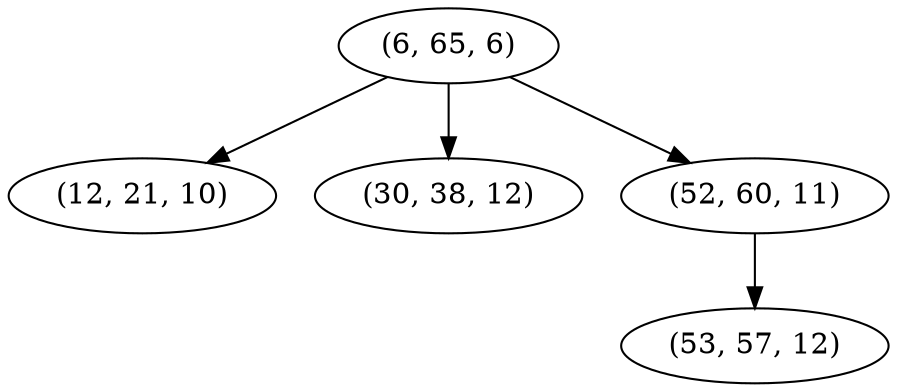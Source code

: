 digraph tree {
    "(6, 65, 6)";
    "(12, 21, 10)";
    "(30, 38, 12)";
    "(52, 60, 11)";
    "(53, 57, 12)";
    "(6, 65, 6)" -> "(12, 21, 10)";
    "(6, 65, 6)" -> "(30, 38, 12)";
    "(6, 65, 6)" -> "(52, 60, 11)";
    "(52, 60, 11)" -> "(53, 57, 12)";
}
